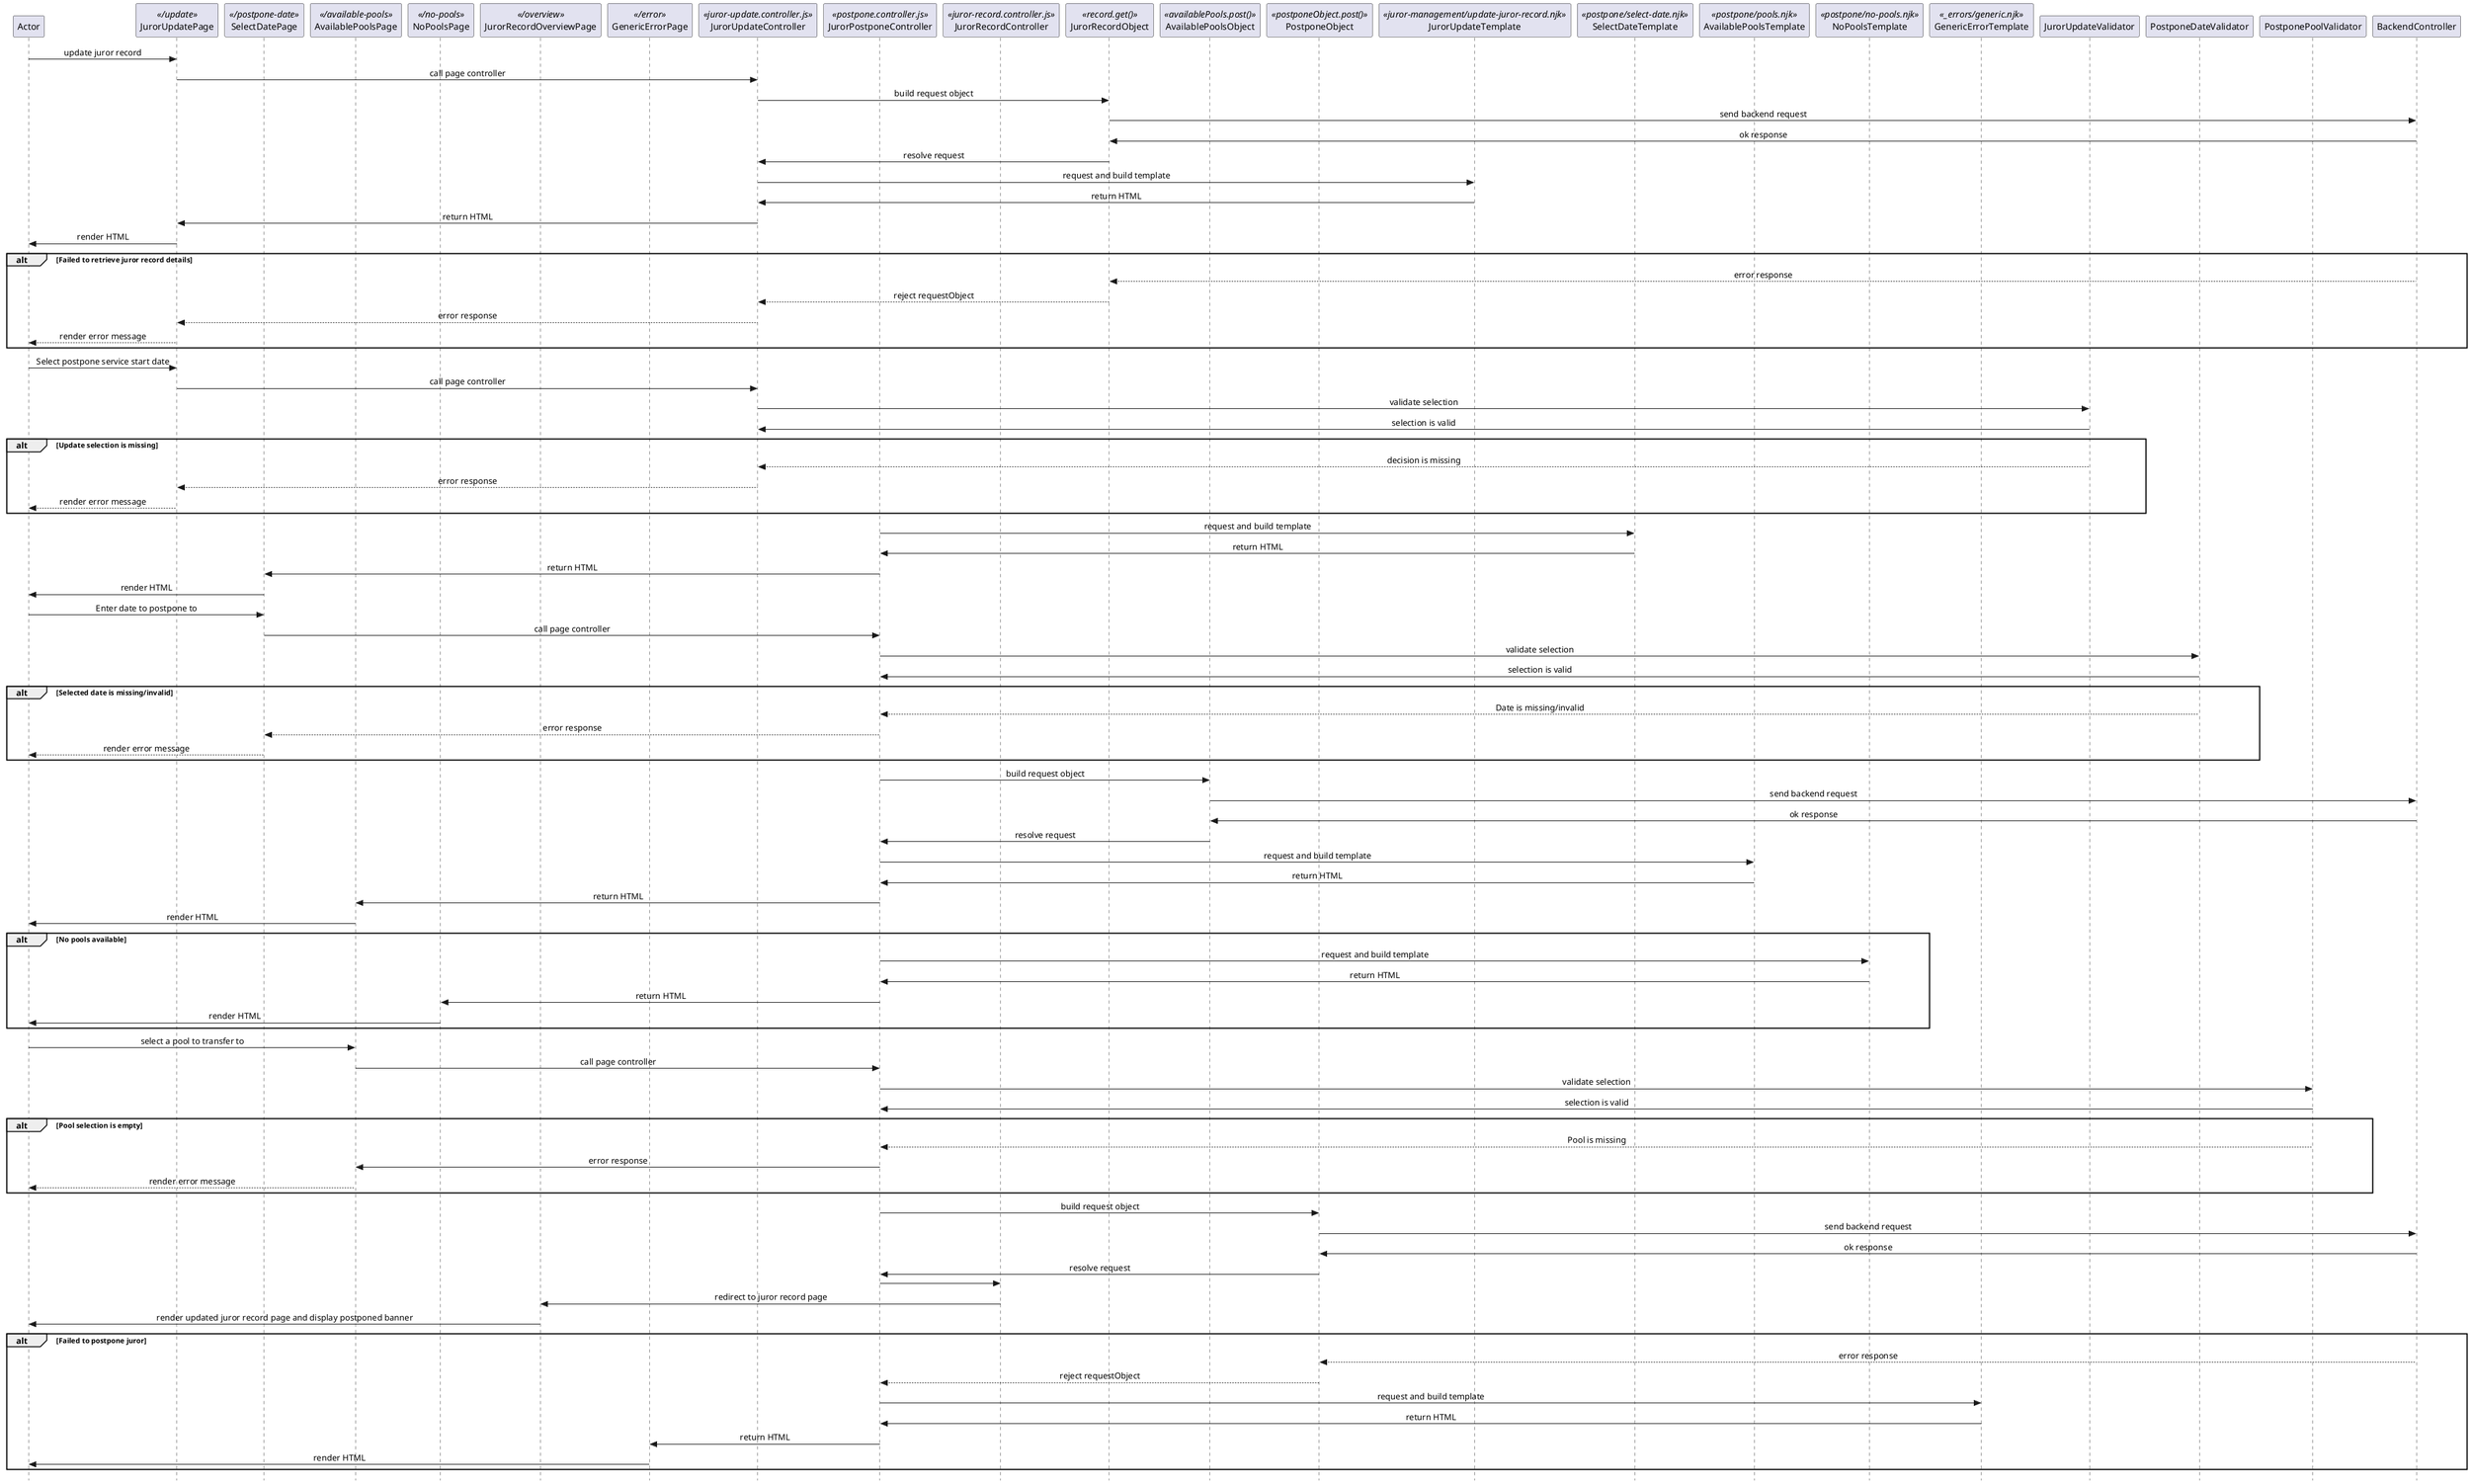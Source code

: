 @startuml juror-update-postpone

skinparam Style strictuml 
skinparam SequenceMessageAlignment center

participant Actor

''' LOCAL ROUTING
participant JurorUpdatePage <</update>>
participant SelectDatePage <</postpone-date>>
participant AvailablePoolsPage <</available-pools>>
participant NoPoolsPage <</no-pools>>
participant JurorRecordOverviewPage <</overview>>
participant GenericErrorPage <</error>>

''' CONTROLLER AND REQUEST OBJECTS
participant JurorUpdateController <<juror-update.controller.js>>
participant JurorPostponeController <<postpone.controller.js>>
participant JurorRecordController <<juror-record.controller.js>>
participant JurorRecordObject <<record.get()>>
participant AvailablePoolsObject <<availablePools.post()>>
participant PostponeObject <<postponeObject.post()>>

''' TEMPLATES
participant JurorUpdateTemplate <<juror-management/update-juror-record.njk>>
participant SelectDateTemplate <<postpone/select-date.njk>>
participant AvailablePoolsTemplate <<postpone/pools.njk>>
participant NoPoolsTemplate <<postpone/no-pools.njk>>
participant GenericErrorTemplate <<_errors/generic.njk>>

''' FILTERS AND VALIDATORS
participant JurorUpdateValidator
participant PostponeDateValidator
participant PostponePoolValidator

''' BACKEND CONTROLLER
participant BackendController


Actor -> JurorUpdatePage : update juror record

JurorUpdatePage -> JurorUpdateController : call page controller

JurorUpdateController -> JurorRecordObject : build request object
JurorRecordObject -> BackendController : send backend request
JurorRecordObject <- BackendController : ok response
JurorUpdateController <- JurorRecordObject : resolve request

JurorUpdateController -> JurorUpdateTemplate : request and build template
JurorUpdateController <- JurorUpdateTemplate : return HTML
JurorUpdatePage <- JurorUpdateController : return HTML
Actor <- JurorUpdatePage : render HTML

alt Failed to retrieve juror record details
    JurorRecordObject <-- BackendController : error response
    JurorUpdateController <-- JurorRecordObject : reject requestObject
    JurorUpdatePage <-- JurorUpdateController : error response
    Actor <-- JurorUpdatePage : render error message
end

Actor -> JurorUpdatePage : Select postpone service start date
JurorUpdatePage -> JurorUpdateController : call page controller
JurorUpdateController -> JurorUpdateValidator : validate selection
JurorUpdateController <- JurorUpdateValidator : selection is valid

alt Update selection is missing
    JurorUpdateController <-- JurorUpdateValidator : decision is missing
    JurorUpdatePage <-- JurorUpdateController : error response
    Actor <-- JurorUpdatePage : render error message
end

JurorPostponeController -> SelectDateTemplate : request and build template
JurorPostponeController <- SelectDateTemplate : return HTML
SelectDatePage <- JurorPostponeController : return HTML
Actor <- SelectDatePage : render HTML

Actor -> SelectDatePage : Enter date to postpone to
SelectDatePage -> JurorPostponeController : call page controller
JurorPostponeController -> PostponeDateValidator : validate selection
JurorPostponeController <- PostponeDateValidator : selection is valid

alt Selected date is missing/invalid
    JurorPostponeController <-- PostponeDateValidator : Date is missing/invalid
    SelectDatePage <-- JurorPostponeController : error response
    Actor <-- SelectDatePage : render error message
end

JurorPostponeController -> AvailablePoolsObject : build request object
AvailablePoolsObject -> BackendController : send backend request
AvailablePoolsObject <- BackendController : ok response
JurorPostponeController <- AvailablePoolsObject : resolve request

JurorPostponeController -> AvailablePoolsTemplate : request and build template
JurorPostponeController <- AvailablePoolsTemplate : return HTML
AvailablePoolsPage <- JurorPostponeController : return HTML
Actor <- AvailablePoolsPage : render HTML

alt No pools available
    JurorPostponeController -> NoPoolsTemplate : request and build template
    JurorPostponeController <- NoPoolsTemplate : return HTML
    NoPoolsPage <- JurorPostponeController : return HTML
    Actor <- NoPoolsPage : render HTML
end

Actor -> AvailablePoolsPage : select a pool to transfer to
AvailablePoolsPage -> JurorPostponeController : call page controller
JurorPostponeController -> PostponePoolValidator : validate selection
JurorPostponeController <- PostponePoolValidator : selection is valid

alt Pool selection is empty
    JurorPostponeController <-- PostponePoolValidator : Pool is missing
    AvailablePoolsPage <- JurorPostponeController : error response
    Actor <-- AvailablePoolsPage : render error message
end

JurorPostponeController -> PostponeObject : build request object
PostponeObject -> BackendController : send backend request
PostponeObject <- BackendController : ok response
JurorPostponeController <- PostponeObject : resolve request

JurorPostponeController -> JurorRecordController
JurorRecordOverviewPage <- JurorRecordController : redirect to juror record page
Actor <- JurorRecordOverviewPage : render updated juror record page and display postponed banner

alt Failed to postpone juror
    PostponeObject <-- BackendController : error response
    JurorPostponeController <-- PostponeObject : reject requestObject
    
    JurorPostponeController -> GenericErrorTemplate : request and build template
    JurorPostponeController <- GenericErrorTemplate : return HTML
    GenericErrorPage <- JurorPostponeController : return HTML
    Actor <- GenericErrorPage : render HTML
end

@enduml


